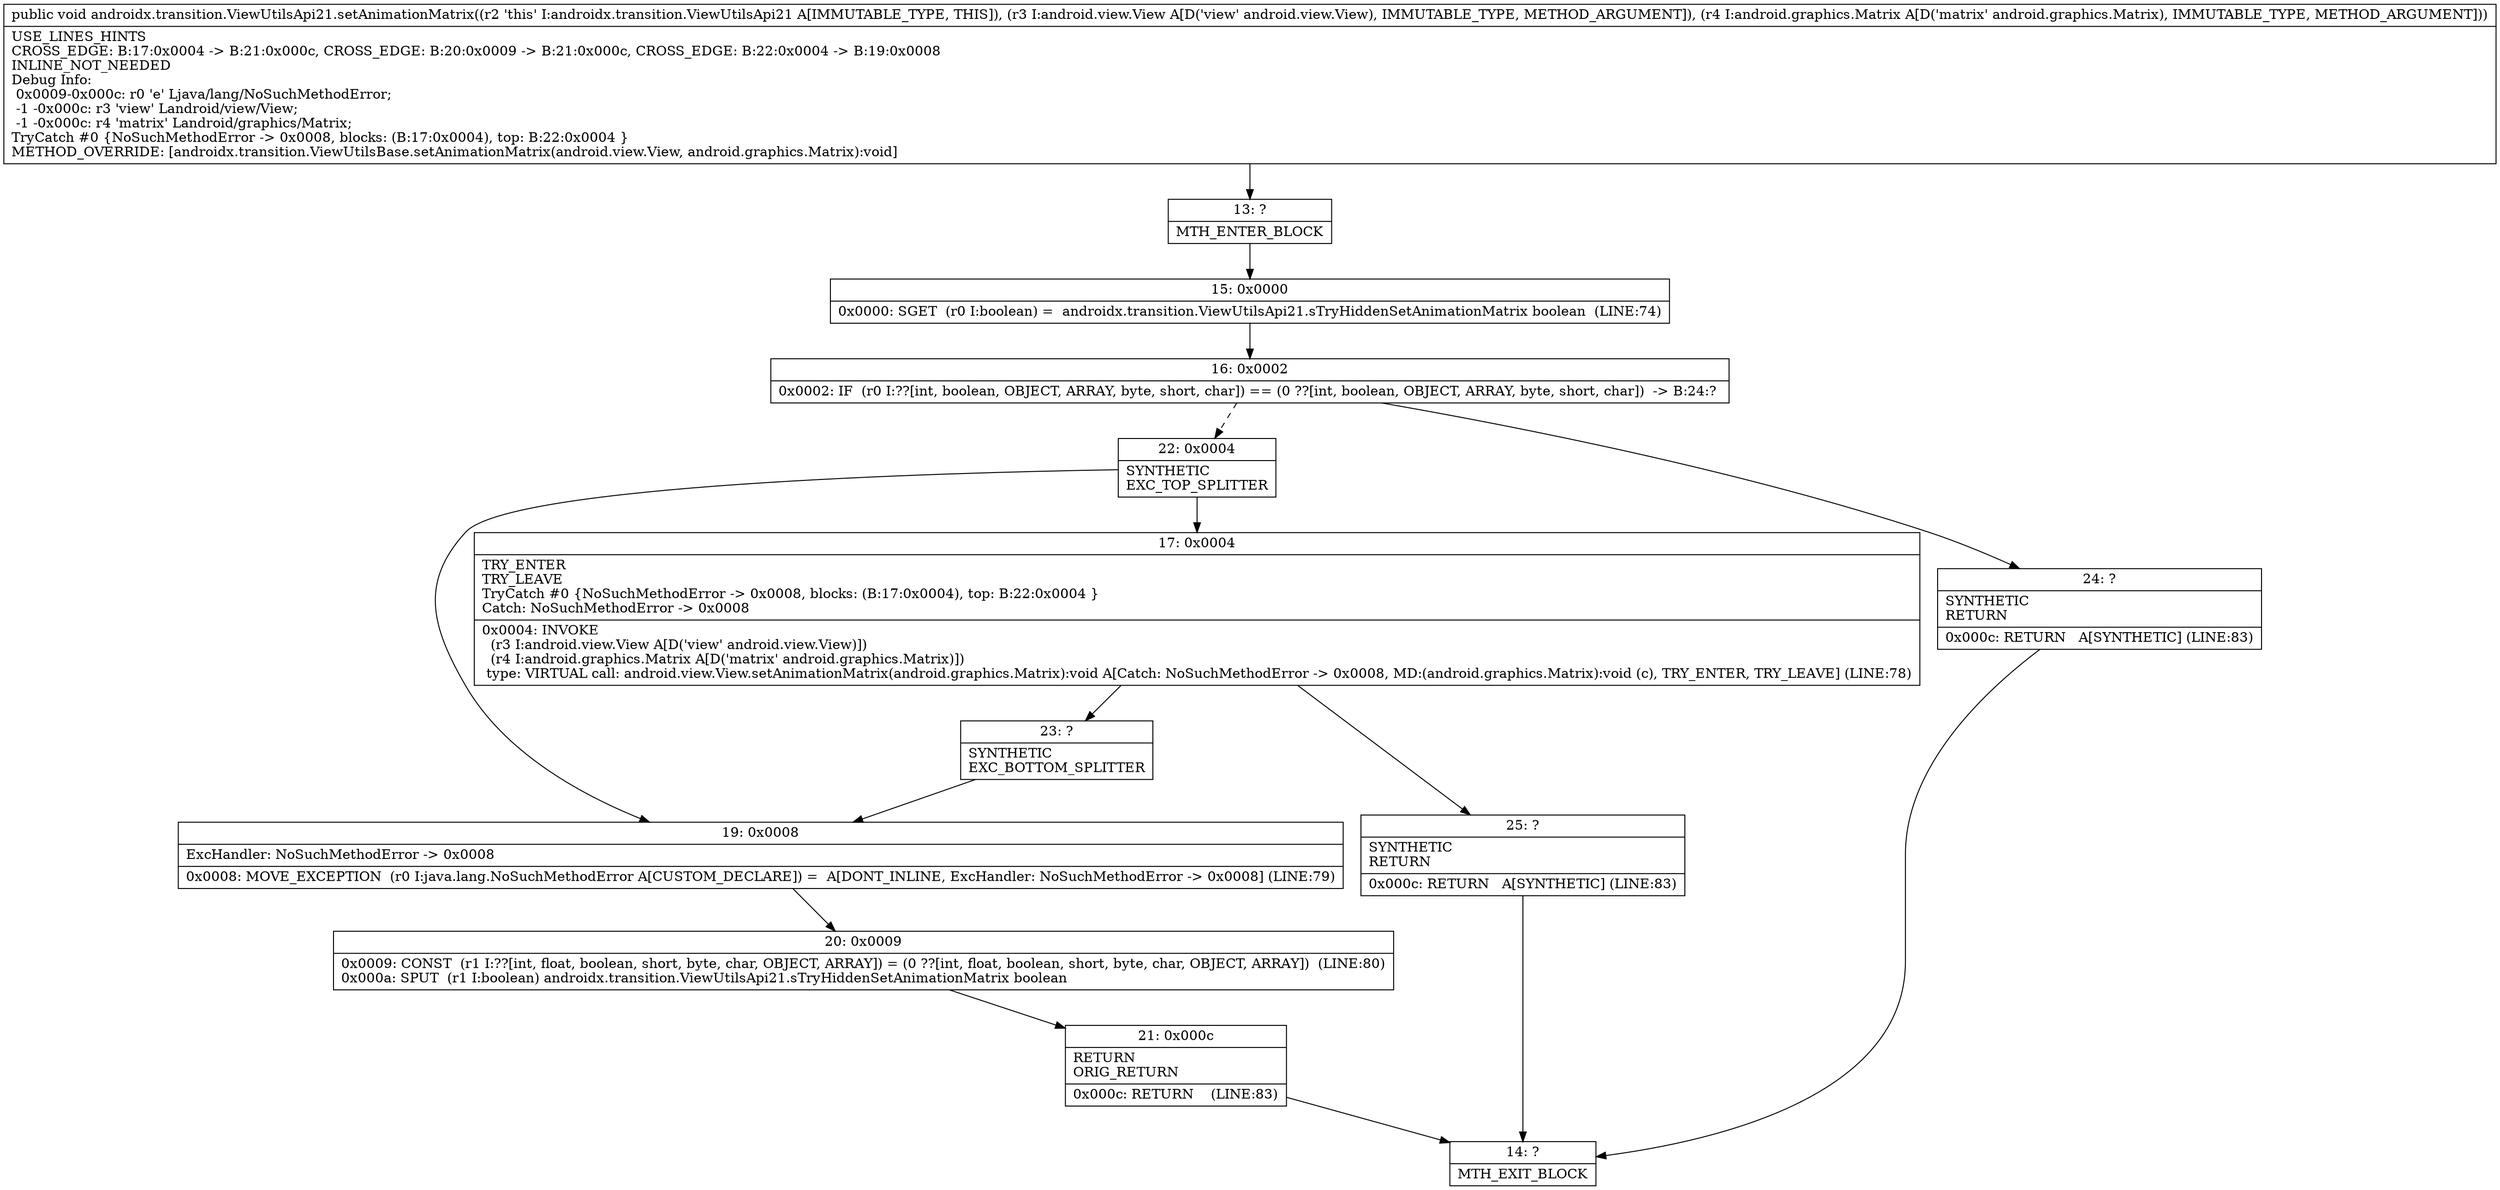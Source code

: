 digraph "CFG forandroidx.transition.ViewUtilsApi21.setAnimationMatrix(Landroid\/view\/View;Landroid\/graphics\/Matrix;)V" {
Node_13 [shape=record,label="{13\:\ ?|MTH_ENTER_BLOCK\l}"];
Node_15 [shape=record,label="{15\:\ 0x0000|0x0000: SGET  (r0 I:boolean) =  androidx.transition.ViewUtilsApi21.sTryHiddenSetAnimationMatrix boolean  (LINE:74)\l}"];
Node_16 [shape=record,label="{16\:\ 0x0002|0x0002: IF  (r0 I:??[int, boolean, OBJECT, ARRAY, byte, short, char]) == (0 ??[int, boolean, OBJECT, ARRAY, byte, short, char])  \-\> B:24:? \l}"];
Node_22 [shape=record,label="{22\:\ 0x0004|SYNTHETIC\lEXC_TOP_SPLITTER\l}"];
Node_17 [shape=record,label="{17\:\ 0x0004|TRY_ENTER\lTRY_LEAVE\lTryCatch #0 \{NoSuchMethodError \-\> 0x0008, blocks: (B:17:0x0004), top: B:22:0x0004 \}\lCatch: NoSuchMethodError \-\> 0x0008\l|0x0004: INVOKE  \l  (r3 I:android.view.View A[D('view' android.view.View)])\l  (r4 I:android.graphics.Matrix A[D('matrix' android.graphics.Matrix)])\l type: VIRTUAL call: android.view.View.setAnimationMatrix(android.graphics.Matrix):void A[Catch: NoSuchMethodError \-\> 0x0008, MD:(android.graphics.Matrix):void (c), TRY_ENTER, TRY_LEAVE] (LINE:78)\l}"];
Node_23 [shape=record,label="{23\:\ ?|SYNTHETIC\lEXC_BOTTOM_SPLITTER\l}"];
Node_25 [shape=record,label="{25\:\ ?|SYNTHETIC\lRETURN\l|0x000c: RETURN   A[SYNTHETIC] (LINE:83)\l}"];
Node_14 [shape=record,label="{14\:\ ?|MTH_EXIT_BLOCK\l}"];
Node_19 [shape=record,label="{19\:\ 0x0008|ExcHandler: NoSuchMethodError \-\> 0x0008\l|0x0008: MOVE_EXCEPTION  (r0 I:java.lang.NoSuchMethodError A[CUSTOM_DECLARE]) =  A[DONT_INLINE, ExcHandler: NoSuchMethodError \-\> 0x0008] (LINE:79)\l}"];
Node_20 [shape=record,label="{20\:\ 0x0009|0x0009: CONST  (r1 I:??[int, float, boolean, short, byte, char, OBJECT, ARRAY]) = (0 ??[int, float, boolean, short, byte, char, OBJECT, ARRAY])  (LINE:80)\l0x000a: SPUT  (r1 I:boolean) androidx.transition.ViewUtilsApi21.sTryHiddenSetAnimationMatrix boolean \l}"];
Node_21 [shape=record,label="{21\:\ 0x000c|RETURN\lORIG_RETURN\l|0x000c: RETURN    (LINE:83)\l}"];
Node_24 [shape=record,label="{24\:\ ?|SYNTHETIC\lRETURN\l|0x000c: RETURN   A[SYNTHETIC] (LINE:83)\l}"];
MethodNode[shape=record,label="{public void androidx.transition.ViewUtilsApi21.setAnimationMatrix((r2 'this' I:androidx.transition.ViewUtilsApi21 A[IMMUTABLE_TYPE, THIS]), (r3 I:android.view.View A[D('view' android.view.View), IMMUTABLE_TYPE, METHOD_ARGUMENT]), (r4 I:android.graphics.Matrix A[D('matrix' android.graphics.Matrix), IMMUTABLE_TYPE, METHOD_ARGUMENT]))  | USE_LINES_HINTS\lCROSS_EDGE: B:17:0x0004 \-\> B:21:0x000c, CROSS_EDGE: B:20:0x0009 \-\> B:21:0x000c, CROSS_EDGE: B:22:0x0004 \-\> B:19:0x0008\lINLINE_NOT_NEEDED\lDebug Info:\l  0x0009\-0x000c: r0 'e' Ljava\/lang\/NoSuchMethodError;\l  \-1 \-0x000c: r3 'view' Landroid\/view\/View;\l  \-1 \-0x000c: r4 'matrix' Landroid\/graphics\/Matrix;\lTryCatch #0 \{NoSuchMethodError \-\> 0x0008, blocks: (B:17:0x0004), top: B:22:0x0004 \}\lMETHOD_OVERRIDE: [androidx.transition.ViewUtilsBase.setAnimationMatrix(android.view.View, android.graphics.Matrix):void]\l}"];
MethodNode -> Node_13;Node_13 -> Node_15;
Node_15 -> Node_16;
Node_16 -> Node_22[style=dashed];
Node_16 -> Node_24;
Node_22 -> Node_17;
Node_22 -> Node_19;
Node_17 -> Node_23;
Node_17 -> Node_25;
Node_23 -> Node_19;
Node_25 -> Node_14;
Node_19 -> Node_20;
Node_20 -> Node_21;
Node_21 -> Node_14;
Node_24 -> Node_14;
}

